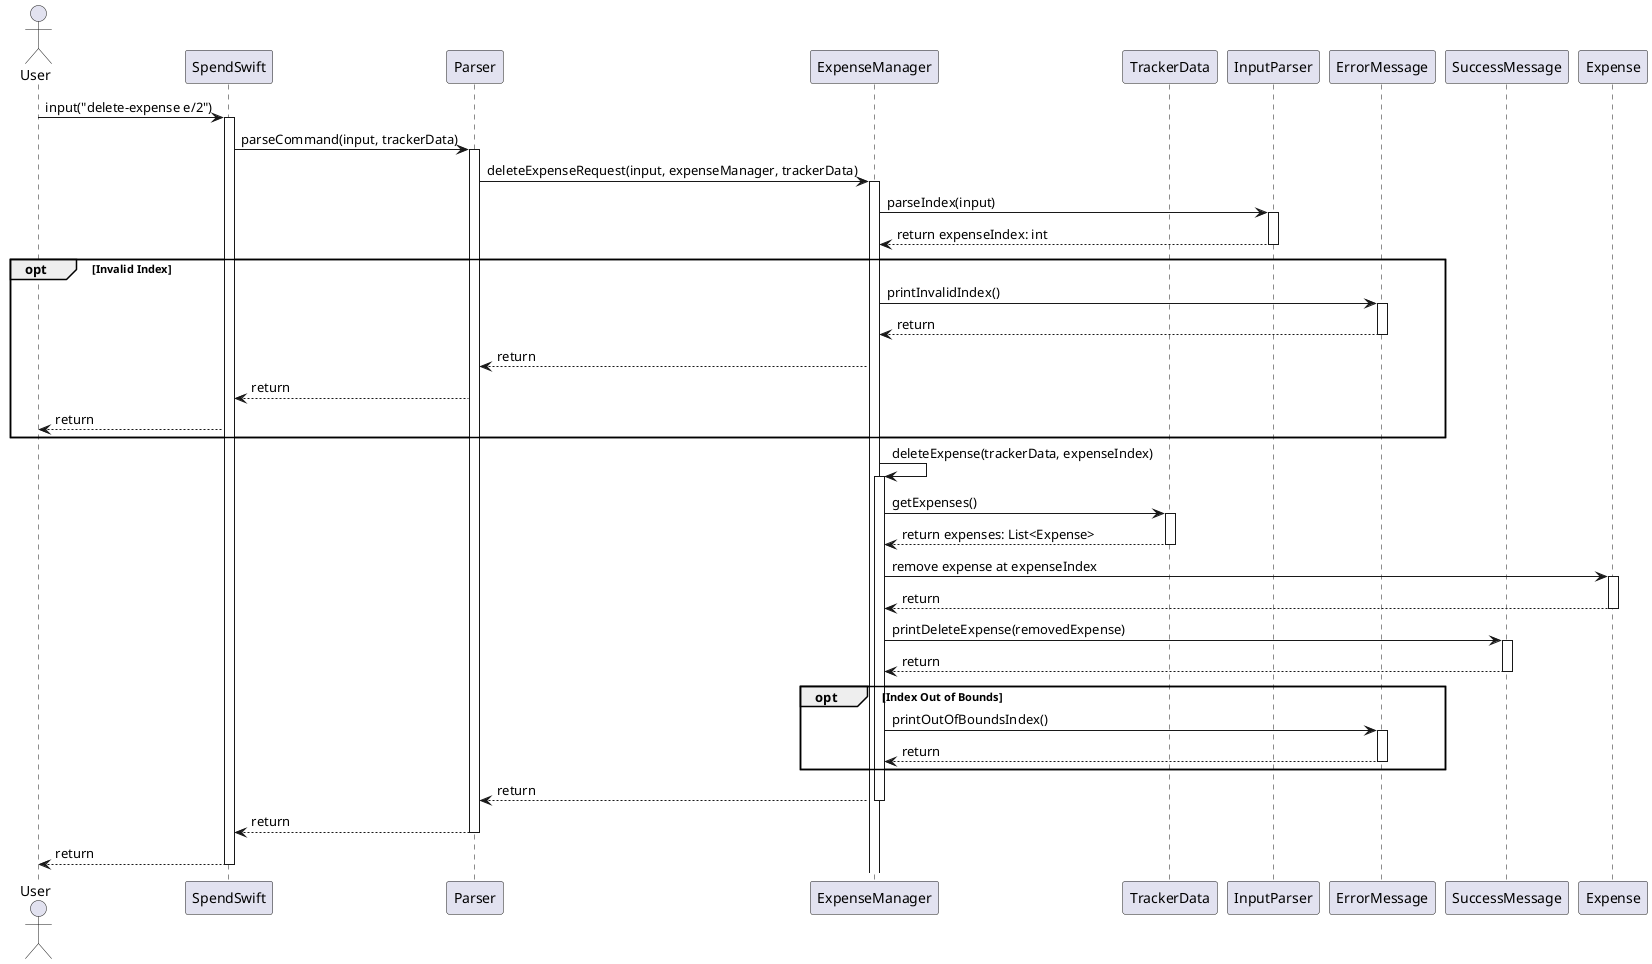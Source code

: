 @startuml
actor User
participant SpendSwift
participant Parser
participant ExpenseManager
participant TrackerData
participant InputParser
participant ErrorMessage
participant SuccessMessage
participant Expense

User -> SpendSwift : input("delete-expense e/2")
activate SpendSwift
SpendSwift -> Parser : parseCommand(input, trackerData)

activate Parser
Parser -> ExpenseManager : deleteExpenseRequest(input, expenseManager, trackerData)

activate ExpenseManager
ExpenseManager -> InputParser : parseIndex(input)
activate InputParser
InputParser --> ExpenseManager : return expenseIndex: int
deactivate InputParser

opt Invalid Index
    ExpenseManager -> ErrorMessage : printInvalidIndex()
    activate ErrorMessage
    ErrorMessage --> ExpenseManager : return
    deactivate ErrorMessage
    ExpenseManager --> Parser : return
    Parser --> SpendSwift : return
    SpendSwift --> User : return
end

ExpenseManager -> ExpenseManager : deleteExpense(trackerData, expenseIndex)

activate ExpenseManager
ExpenseManager -> TrackerData : getExpenses()
activate TrackerData
TrackerData --> ExpenseManager : return expenses: List<Expense>
deactivate TrackerData

ExpenseManager -> Expense : remove expense at expenseIndex
activate Expense
Expense --> ExpenseManager : return
deactivate Expense

ExpenseManager -> SuccessMessage : printDeleteExpense(removedExpense)
activate SuccessMessage
SuccessMessage --> ExpenseManager : return
deactivate SuccessMessage

opt Index Out of Bounds
    ExpenseManager -> ErrorMessage : printOutOfBoundsIndex()
    activate ErrorMessage
    ErrorMessage --> ExpenseManager : return
    deactivate ErrorMessage
end

ExpenseManager --> Parser : return
deactivate ExpenseManager
Parser --> SpendSwift : return
deactivate Parser
SpendSwift --> User : return
deactivate SpendSwift

@enduml

